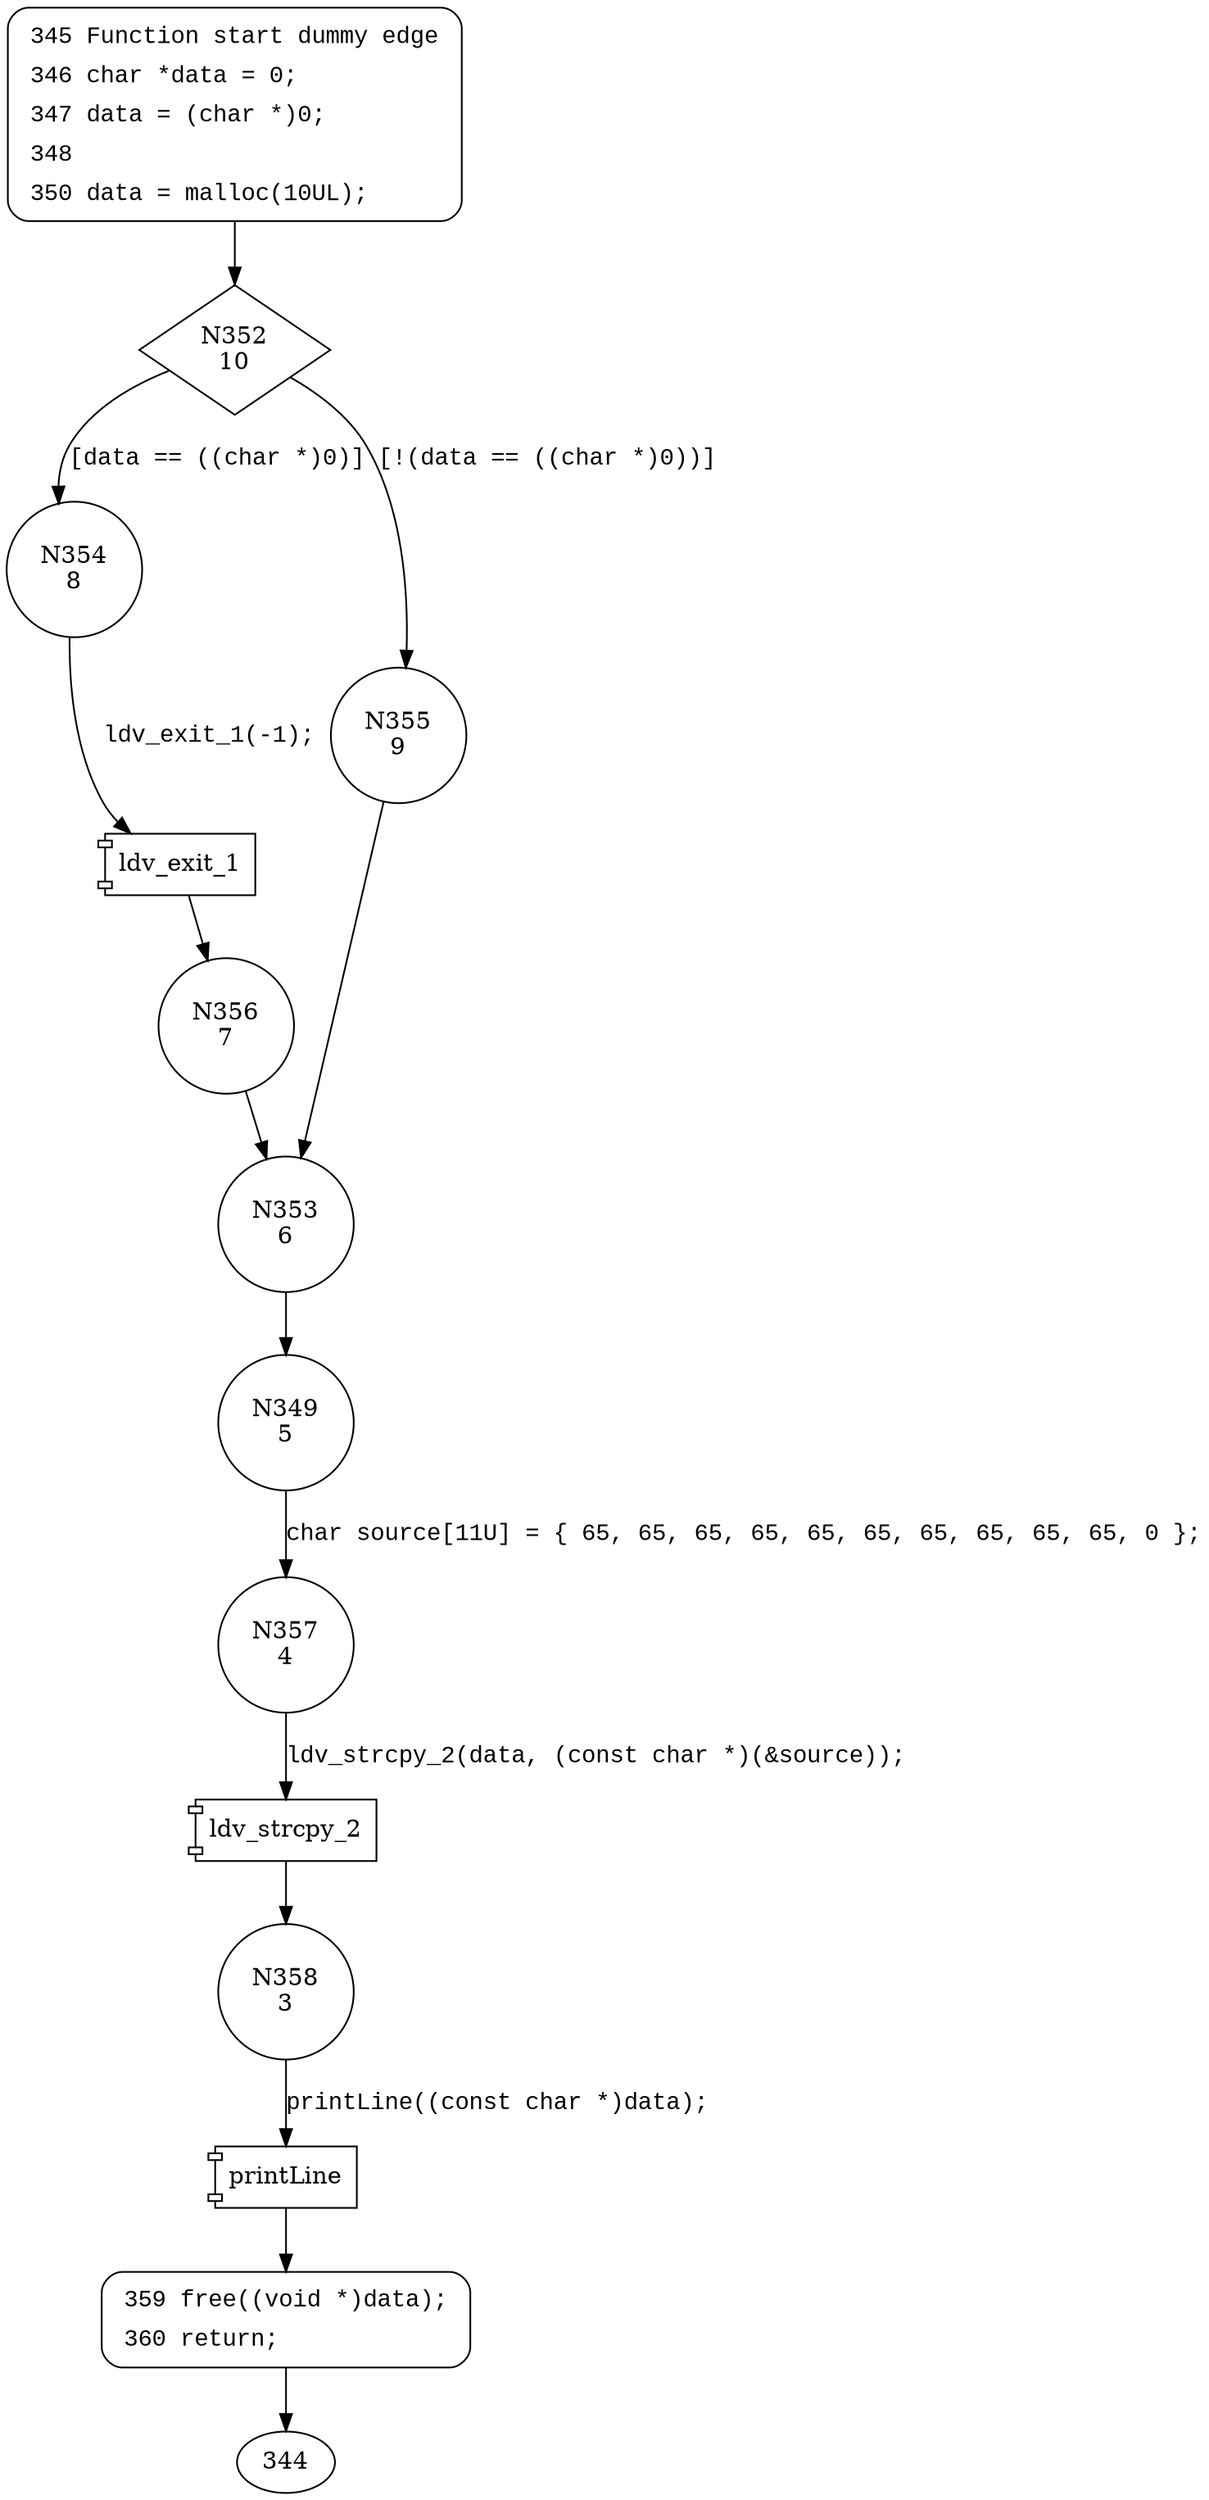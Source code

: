 digraph CWE122_Heap_Based_Buffer_Overflow__c_CWE193_char_cpy_09_bad {
352 [shape="diamond" label="N352\n10"]
354 [shape="circle" label="N354\n8"]
355 [shape="circle" label="N355\n9"]
353 [shape="circle" label="N353\n6"]
349 [shape="circle" label="N349\n5"]
357 [shape="circle" label="N357\n4"]
358 [shape="circle" label="N358\n3"]
359 [shape="circle" label="N359\n2"]
356 [shape="circle" label="N356\n7"]
345 [style="filled,bold" penwidth="1" fillcolor="white" fontname="Courier New" shape="Mrecord" label=<<table border="0" cellborder="0" cellpadding="3" bgcolor="white"><tr><td align="right">345</td><td align="left">Function start dummy edge</td></tr><tr><td align="right">346</td><td align="left">char *data = 0;</td></tr><tr><td align="right">347</td><td align="left">data = (char *)0;</td></tr><tr><td align="right">348</td><td align="left"></td></tr><tr><td align="right">350</td><td align="left">data = malloc(10UL);</td></tr></table>>]
345 -> 352[label=""]
359 [style="filled,bold" penwidth="1" fillcolor="white" fontname="Courier New" shape="Mrecord" label=<<table border="0" cellborder="0" cellpadding="3" bgcolor="white"><tr><td align="right">359</td><td align="left">free((void *)data);</td></tr><tr><td align="right">360</td><td align="left">return;</td></tr></table>>]
359 -> 344[label=""]
352 -> 354 [label="[data == ((char *)0)]" fontname="Courier New"]
352 -> 355 [label="[!(data == ((char *)0))]" fontname="Courier New"]
353 -> 349 [label="" fontname="Courier New"]
100003 [shape="component" label="ldv_strcpy_2"]
357 -> 100003 [label="ldv_strcpy_2(data, (const char *)(&source));" fontname="Courier New"]
100003 -> 358 [label="" fontname="Courier New"]
100004 [shape="component" label="printLine"]
358 -> 100004 [label="printLine((const char *)data);" fontname="Courier New"]
100004 -> 359 [label="" fontname="Courier New"]
100005 [shape="component" label="ldv_exit_1"]
354 -> 100005 [label="ldv_exit_1(-1);" fontname="Courier New"]
100005 -> 356 [label="" fontname="Courier New"]
355 -> 353 [label="" fontname="Courier New"]
349 -> 357 [label="char source[11U] = { 65, 65, 65, 65, 65, 65, 65, 65, 65, 65, 0 };" fontname="Courier New"]
356 -> 353 [label="" fontname="Courier New"]
}